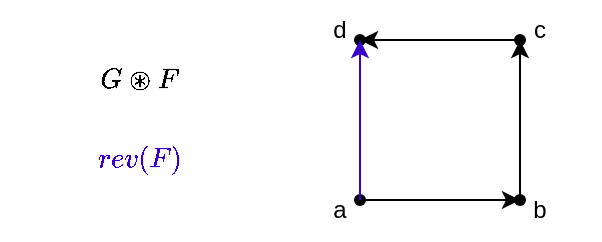 <mxfile version="21.5.0" type="device">
  <diagram name="Page-1" id="cIjQKQ5cIuXwWGgqHJLh">
    <mxGraphModel dx="259" dy="176" grid="1" gridSize="10" guides="1" tooltips="1" connect="1" arrows="1" fold="1" page="1" pageScale="1" pageWidth="827" pageHeight="1169" math="1" shadow="0">
      <root>
        <mxCell id="0" />
        <mxCell id="1" parent="0" />
        <mxCell id="j-eap1ozpGCd5P60nGfn-1" value="" style="shape=waypoint;sketch=0;fillStyle=solid;size=6;pointerEvents=1;points=[];fillColor=none;resizable=0;rotatable=0;perimeter=centerPerimeter;snapToPoint=1;" parent="1" vertex="1">
          <mxGeometry x="350" y="550" width="20" height="20" as="geometry" />
        </mxCell>
        <mxCell id="j-eap1ozpGCd5P60nGfn-2" value="" style="shape=waypoint;sketch=0;fillStyle=solid;size=6;pointerEvents=1;points=[];fillColor=none;resizable=0;rotatable=0;perimeter=centerPerimeter;snapToPoint=1;" parent="1" vertex="1">
          <mxGeometry x="430" y="470" width="20" height="20" as="geometry" />
        </mxCell>
        <mxCell id="j-eap1ozpGCd5P60nGfn-3" value="" style="shape=waypoint;sketch=0;fillStyle=solid;size=6;pointerEvents=1;points=[];fillColor=none;resizable=0;rotatable=0;perimeter=centerPerimeter;snapToPoint=1;" parent="1" vertex="1">
          <mxGeometry x="350" y="470" width="20" height="20" as="geometry" />
        </mxCell>
        <mxCell id="j-eap1ozpGCd5P60nGfn-4" value="" style="shape=waypoint;sketch=0;fillStyle=solid;size=6;pointerEvents=1;points=[];fillColor=none;resizable=0;rotatable=0;perimeter=centerPerimeter;snapToPoint=1;" parent="1" vertex="1">
          <mxGeometry x="430" y="550" width="20" height="20" as="geometry" />
        </mxCell>
        <mxCell id="j-eap1ozpGCd5P60nGfn-6" value="" style="endArrow=classic;html=1;rounded=0;" parent="1" source="j-eap1ozpGCd5P60nGfn-4" target="j-eap1ozpGCd5P60nGfn-2" edge="1">
          <mxGeometry width="50" height="50" relative="1" as="geometry">
            <mxPoint x="440" y="560" as="sourcePoint" />
            <mxPoint x="490" y="510" as="targetPoint" />
          </mxGeometry>
        </mxCell>
        <mxCell id="j-eap1ozpGCd5P60nGfn-8" value="" style="endArrow=classic;html=1;rounded=0;entryX=0.372;entryY=0.483;entryDx=0;entryDy=0;entryPerimeter=0;" parent="1" source="j-eap1ozpGCd5P60nGfn-2" target="j-eap1ozpGCd5P60nGfn-3" edge="1">
          <mxGeometry width="50" height="50" relative="1" as="geometry">
            <mxPoint x="440" y="560" as="sourcePoint" />
            <mxPoint x="490" y="510" as="targetPoint" />
          </mxGeometry>
        </mxCell>
        <mxCell id="j-eap1ozpGCd5P60nGfn-9" value="a" style="text;html=1;strokeColor=none;fillColor=none;align=center;verticalAlign=middle;whiteSpace=wrap;rounded=0;" parent="1" vertex="1">
          <mxGeometry x="320" y="550" width="60" height="30" as="geometry" />
        </mxCell>
        <mxCell id="j-eap1ozpGCd5P60nGfn-11" value="b" style="text;html=1;strokeColor=none;fillColor=none;align=center;verticalAlign=middle;whiteSpace=wrap;rounded=0;" parent="1" vertex="1">
          <mxGeometry x="420" y="550" width="60" height="30" as="geometry" />
        </mxCell>
        <mxCell id="j-eap1ozpGCd5P60nGfn-12" value="c" style="text;html=1;strokeColor=none;fillColor=none;align=center;verticalAlign=middle;whiteSpace=wrap;rounded=0;" parent="1" vertex="1">
          <mxGeometry x="420" y="460" width="60" height="30" as="geometry" />
        </mxCell>
        <mxCell id="j-eap1ozpGCd5P60nGfn-13" value="d" style="text;html=1;strokeColor=none;fillColor=none;align=center;verticalAlign=middle;whiteSpace=wrap;rounded=0;" parent="1" vertex="1">
          <mxGeometry x="320" y="460" width="60" height="30" as="geometry" />
        </mxCell>
        <mxCell id="KbGQeAvbYWIrf3GBhXDU-1" value="\(G\circledast F\)" style="text;html=1;strokeColor=none;fillColor=none;align=center;verticalAlign=middle;whiteSpace=wrap;rounded=0;" parent="1" vertex="1">
          <mxGeometry x="180" y="480" width="140" height="40" as="geometry" />
        </mxCell>
        <mxCell id="Dkp0owdG9swTrrmMQROA-1" value="&lt;font color=&quot;#3700cc&quot;&gt;\(rev(F)\)&lt;/font&gt;" style="text;html=1;strokeColor=none;fillColor=none;align=center;verticalAlign=middle;whiteSpace=wrap;rounded=0;" parent="1" vertex="1">
          <mxGeometry x="220" y="520" width="60" height="40" as="geometry" />
        </mxCell>
        <mxCell id="LL_-hBHFw68zhZYY3gDs-1" value="" style="endArrow=classic;html=1;rounded=0;" edge="1" parent="1" source="j-eap1ozpGCd5P60nGfn-1" target="j-eap1ozpGCd5P60nGfn-4">
          <mxGeometry width="50" height="50" relative="1" as="geometry">
            <mxPoint x="370" y="540" as="sourcePoint" />
            <mxPoint x="430" y="520" as="targetPoint" />
          </mxGeometry>
        </mxCell>
        <mxCell id="LL_-hBHFw68zhZYY3gDs-2" value="" style="endArrow=classic;html=1;rounded=0;strokeColor=#3700cc;" edge="1" parent="1">
          <mxGeometry width="50" height="50" relative="1" as="geometry">
            <mxPoint x="360" y="560" as="sourcePoint" />
            <mxPoint x="360" y="480" as="targetPoint" />
          </mxGeometry>
        </mxCell>
      </root>
    </mxGraphModel>
  </diagram>
</mxfile>
